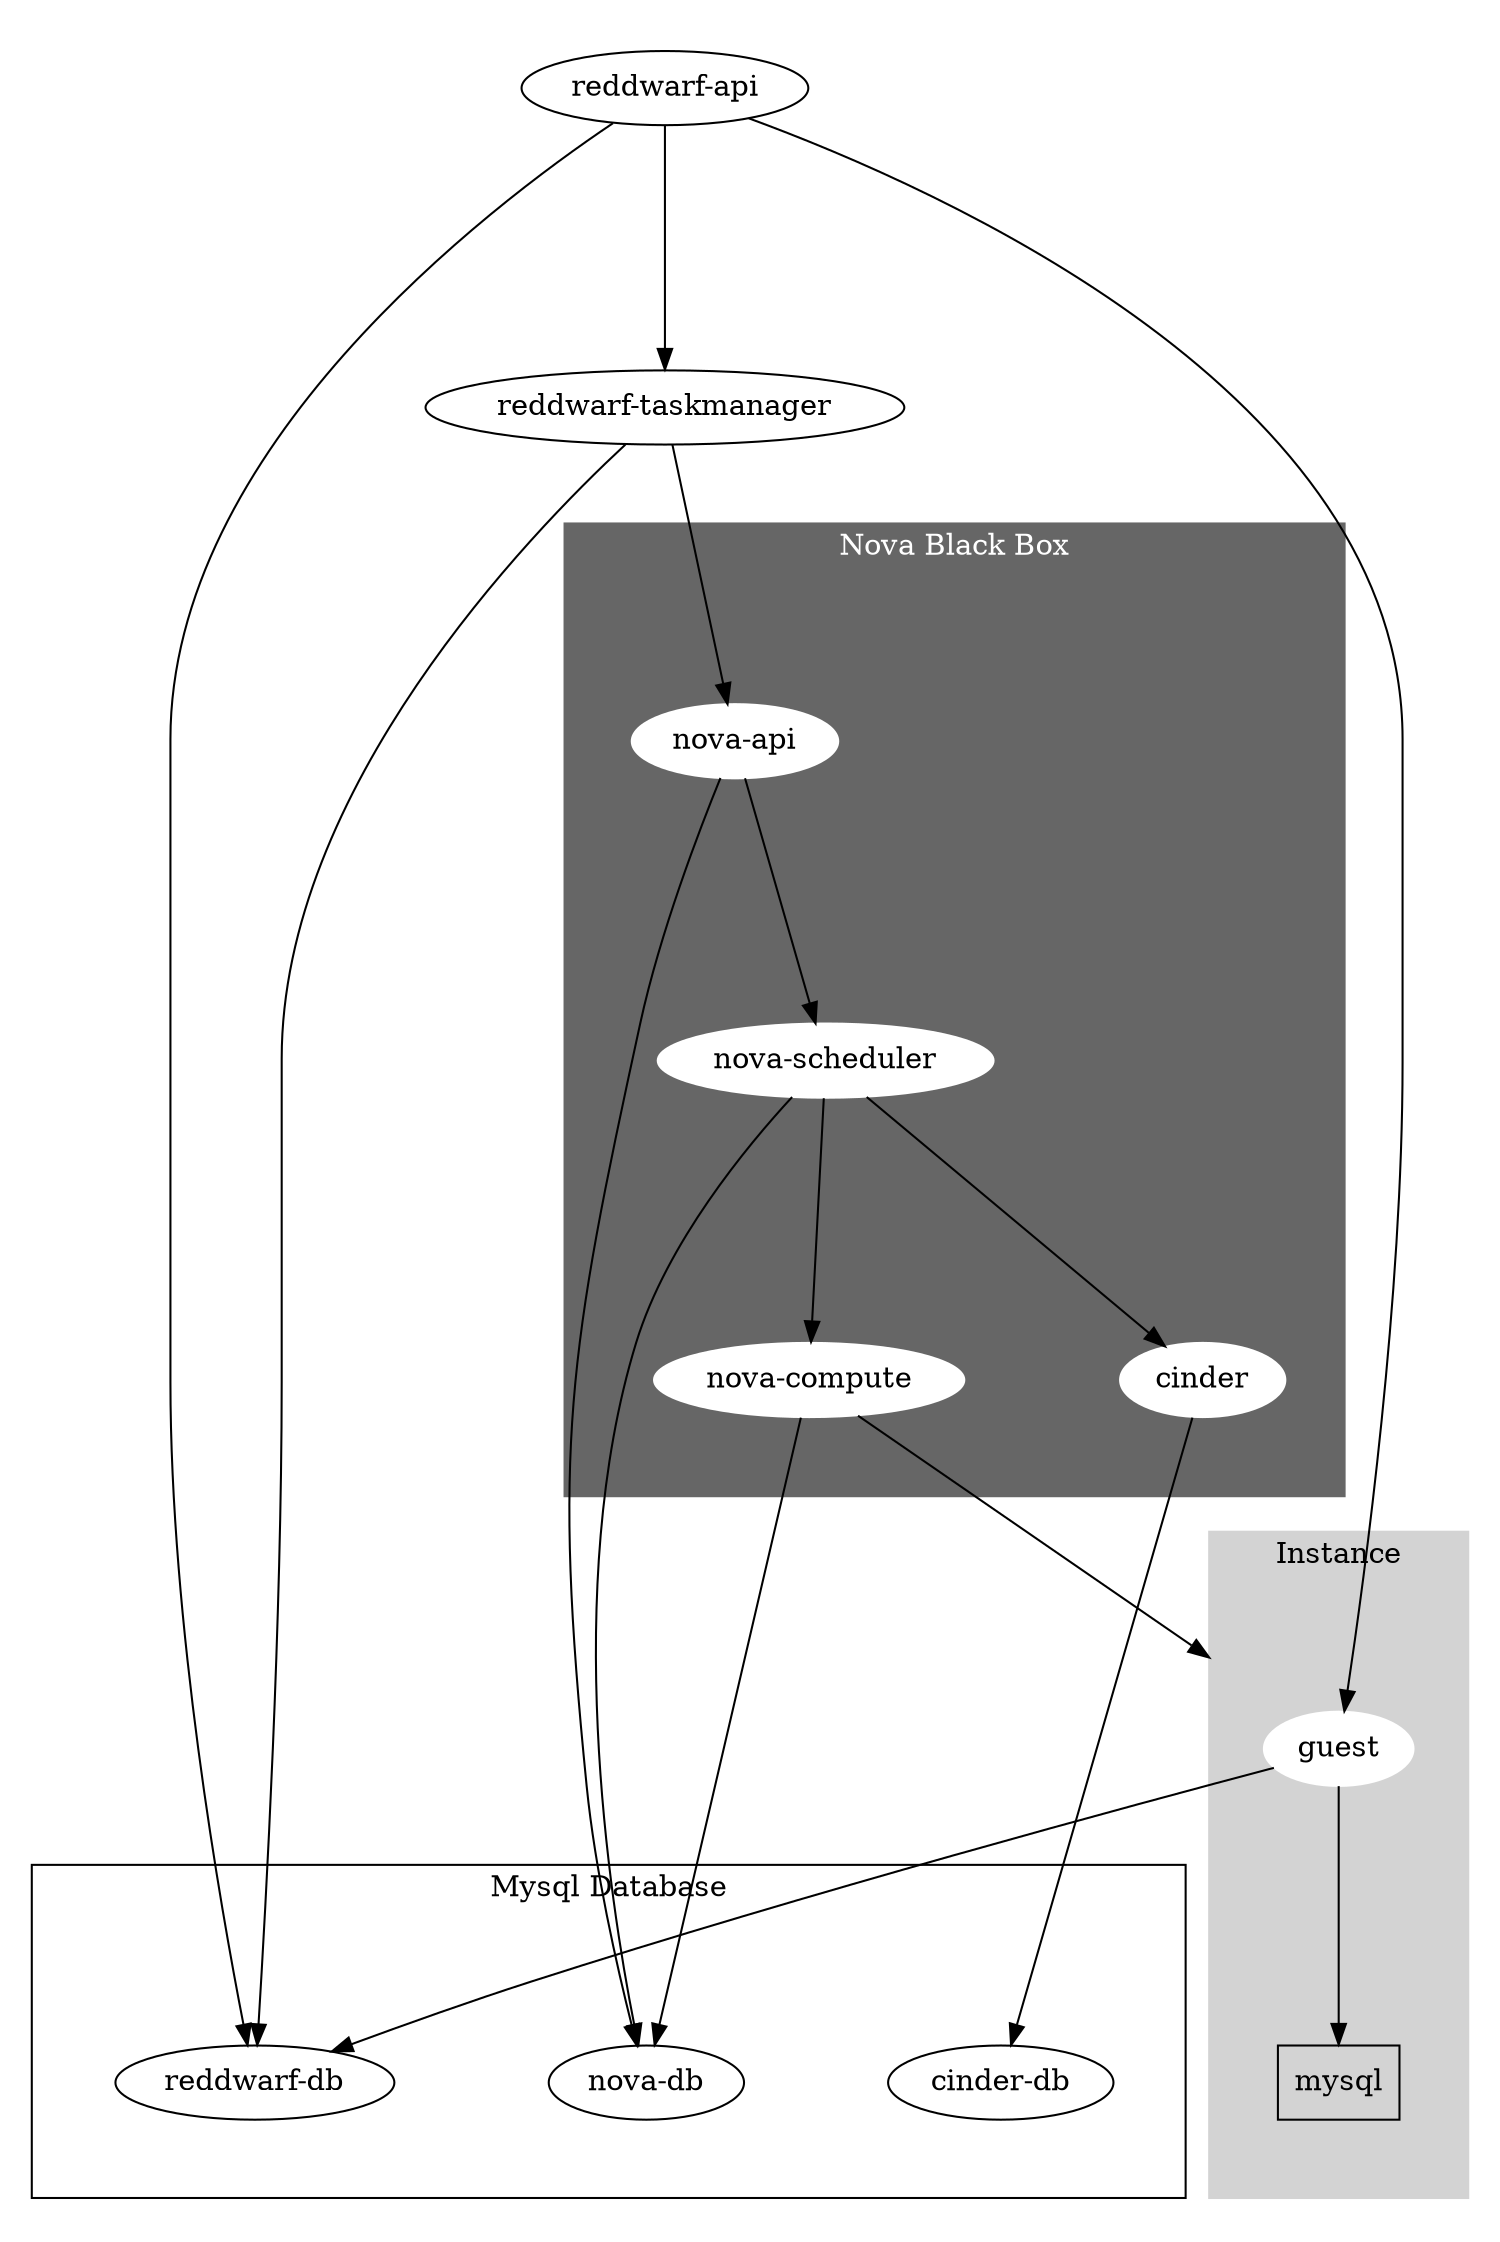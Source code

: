 digraph G {
  compound = True;
  size="10,15"; 
  ratio=fill; 

  subgraph cluster2 {
    "nova-db";
    "reddwarf-db";
    "cinder-db";
    label = "Mysql Database";
  }

  "reddwarf-api" -> "reddwarf-db";
  "reddwarf-api" -> "reddwarf-taskmanager" -> "reddwarf-db";
  "reddwarf-taskmanager" -> "nova-api";
  "nova-compute" [style=filled, color=white]
  "nova-compute"-> "guest" [lhead=cluster0];
  "guest" [style=filled, color=white, shape=ellipse];
  "reddwarf-api" -> "guest";
  "mysql" [shape=box, style=solid, color=black];
  "guest" -> "mysql";

  subgraph cluster0 {
    node [style=filled,color=white];
    style=filled;
    color=lightgrey;
    "mysql";
    "guest";
    label = "Instance";
  }

  "guest" -> "reddwarf-db" ;

  subgraph cluster1 {
    label="Nova Black Box";
    fontcolor=white
    style=filled;
    color=gray40;
    "nova-api" [style=filled, color=white]
    node [style=filled, color=white]
    "nova-api" -> "nova-db";
    "nova-api" -> "nova-scheduler" -> "nova-db";
    "nova-scheduler" -> "nova-compute" -> "nova-db";
    "nova-scheduler" -> "cinder" -> "cinder-db";
  }
}
